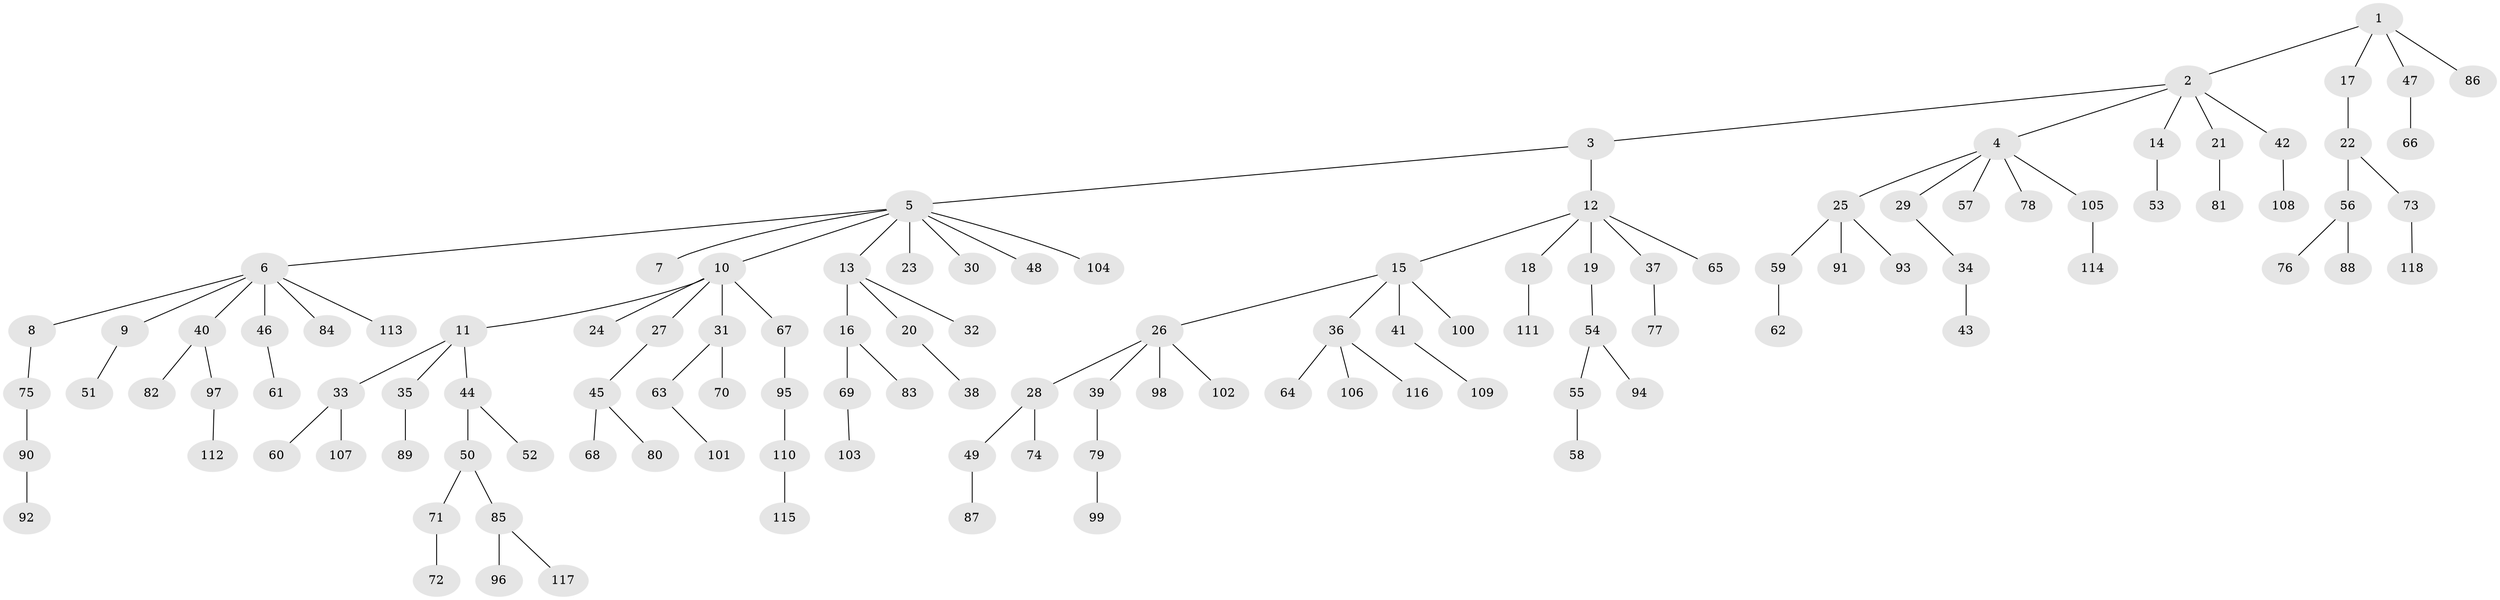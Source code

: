 // coarse degree distribution, {3: 0.13253012048192772, 6: 0.024096385542168676, 5: 0.03614457831325301, 8: 0.012048192771084338, 1: 0.5301204819277109, 2: 0.21686746987951808, 4: 0.04819277108433735}
// Generated by graph-tools (version 1.1) at 2025/51/03/04/25 22:51:38]
// undirected, 118 vertices, 117 edges
graph export_dot {
  node [color=gray90,style=filled];
  1;
  2;
  3;
  4;
  5;
  6;
  7;
  8;
  9;
  10;
  11;
  12;
  13;
  14;
  15;
  16;
  17;
  18;
  19;
  20;
  21;
  22;
  23;
  24;
  25;
  26;
  27;
  28;
  29;
  30;
  31;
  32;
  33;
  34;
  35;
  36;
  37;
  38;
  39;
  40;
  41;
  42;
  43;
  44;
  45;
  46;
  47;
  48;
  49;
  50;
  51;
  52;
  53;
  54;
  55;
  56;
  57;
  58;
  59;
  60;
  61;
  62;
  63;
  64;
  65;
  66;
  67;
  68;
  69;
  70;
  71;
  72;
  73;
  74;
  75;
  76;
  77;
  78;
  79;
  80;
  81;
  82;
  83;
  84;
  85;
  86;
  87;
  88;
  89;
  90;
  91;
  92;
  93;
  94;
  95;
  96;
  97;
  98;
  99;
  100;
  101;
  102;
  103;
  104;
  105;
  106;
  107;
  108;
  109;
  110;
  111;
  112;
  113;
  114;
  115;
  116;
  117;
  118;
  1 -- 2;
  1 -- 17;
  1 -- 47;
  1 -- 86;
  2 -- 3;
  2 -- 4;
  2 -- 14;
  2 -- 21;
  2 -- 42;
  3 -- 5;
  3 -- 12;
  4 -- 25;
  4 -- 29;
  4 -- 57;
  4 -- 78;
  4 -- 105;
  5 -- 6;
  5 -- 7;
  5 -- 10;
  5 -- 13;
  5 -- 23;
  5 -- 30;
  5 -- 48;
  5 -- 104;
  6 -- 8;
  6 -- 9;
  6 -- 40;
  6 -- 46;
  6 -- 84;
  6 -- 113;
  8 -- 75;
  9 -- 51;
  10 -- 11;
  10 -- 24;
  10 -- 27;
  10 -- 31;
  10 -- 67;
  11 -- 33;
  11 -- 35;
  11 -- 44;
  12 -- 15;
  12 -- 18;
  12 -- 19;
  12 -- 37;
  12 -- 65;
  13 -- 16;
  13 -- 20;
  13 -- 32;
  14 -- 53;
  15 -- 26;
  15 -- 36;
  15 -- 41;
  15 -- 100;
  16 -- 69;
  16 -- 83;
  17 -- 22;
  18 -- 111;
  19 -- 54;
  20 -- 38;
  21 -- 81;
  22 -- 56;
  22 -- 73;
  25 -- 59;
  25 -- 91;
  25 -- 93;
  26 -- 28;
  26 -- 39;
  26 -- 98;
  26 -- 102;
  27 -- 45;
  28 -- 49;
  28 -- 74;
  29 -- 34;
  31 -- 63;
  31 -- 70;
  33 -- 60;
  33 -- 107;
  34 -- 43;
  35 -- 89;
  36 -- 64;
  36 -- 106;
  36 -- 116;
  37 -- 77;
  39 -- 79;
  40 -- 82;
  40 -- 97;
  41 -- 109;
  42 -- 108;
  44 -- 50;
  44 -- 52;
  45 -- 68;
  45 -- 80;
  46 -- 61;
  47 -- 66;
  49 -- 87;
  50 -- 71;
  50 -- 85;
  54 -- 55;
  54 -- 94;
  55 -- 58;
  56 -- 76;
  56 -- 88;
  59 -- 62;
  63 -- 101;
  67 -- 95;
  69 -- 103;
  71 -- 72;
  73 -- 118;
  75 -- 90;
  79 -- 99;
  85 -- 96;
  85 -- 117;
  90 -- 92;
  95 -- 110;
  97 -- 112;
  105 -- 114;
  110 -- 115;
}
